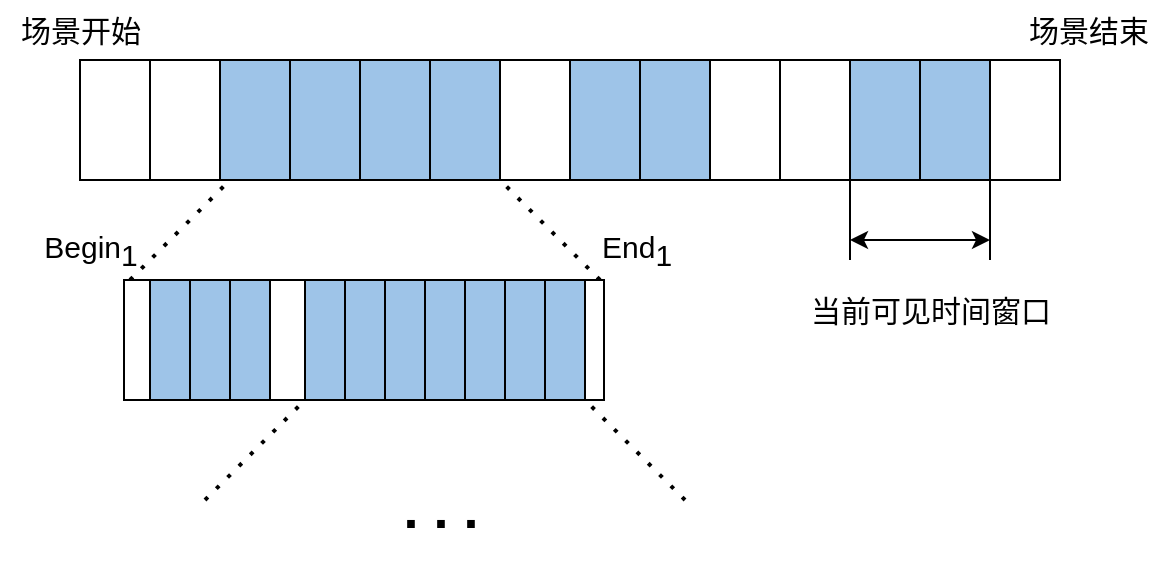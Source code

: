 <mxfile version="22.1.21" type="github">
  <diagram name="第 1 页" id="z8XrQ9s3cRHSPHBV1u3V">
    <mxGraphModel dx="1434" dy="738" grid="1" gridSize="10" guides="1" tooltips="1" connect="1" arrows="1" fold="1" page="1" pageScale="1" pageWidth="827" pageHeight="1169" math="0" shadow="0">
      <root>
        <mxCell id="0" />
        <mxCell id="1" parent="0" />
        <mxCell id="c8aAqO1TYw9k0sQFDYPb-2" value="" style="rounded=0;whiteSpace=wrap;html=1;fontSize=15;" vertex="1" parent="1">
          <mxGeometry x="165" y="240" width="475" height="60" as="geometry" />
        </mxCell>
        <mxCell id="c8aAqO1TYw9k0sQFDYPb-5" value="" style="rounded=0;whiteSpace=wrap;html=1;fontSize=15;" vertex="1" parent="1">
          <mxGeometry x="165" y="240" width="475" height="60" as="geometry" />
        </mxCell>
        <mxCell id="c8aAqO1TYw9k0sQFDYPb-17" value="" style="rounded=0;whiteSpace=wrap;html=1;fontSize=15;" vertex="1" parent="1">
          <mxGeometry x="165" y="240" width="35" height="60" as="geometry" />
        </mxCell>
        <mxCell id="c8aAqO1TYw9k0sQFDYPb-18" value="" style="rounded=0;whiteSpace=wrap;html=1;fontSize=15;" vertex="1" parent="1">
          <mxGeometry x="620" y="240" width="35" height="60" as="geometry" />
        </mxCell>
        <mxCell id="c8aAqO1TYw9k0sQFDYPb-19" value="" style="rounded=0;whiteSpace=wrap;html=1;fontSize=15;" vertex="1" parent="1">
          <mxGeometry x="200" y="240" width="35" height="60" as="geometry" />
        </mxCell>
        <mxCell id="c8aAqO1TYw9k0sQFDYPb-21" value="" style="rounded=0;whiteSpace=wrap;html=1;fillColor=#9EC4E8;fontSize=15;" vertex="1" parent="1">
          <mxGeometry x="235" y="240" width="35" height="60" as="geometry" />
        </mxCell>
        <mxCell id="c8aAqO1TYw9k0sQFDYPb-24" value="" style="rounded=0;whiteSpace=wrap;html=1;fontSize=15;" vertex="1" parent="1">
          <mxGeometry x="375" y="240" width="35" height="60" as="geometry" />
        </mxCell>
        <mxCell id="c8aAqO1TYw9k0sQFDYPb-27" value="" style="rounded=0;whiteSpace=wrap;html=1;fontSize=15;" vertex="1" parent="1">
          <mxGeometry x="480" y="240" width="35" height="60" as="geometry" />
        </mxCell>
        <mxCell id="c8aAqO1TYw9k0sQFDYPb-28" value="" style="rounded=0;whiteSpace=wrap;html=1;fontSize=15;" vertex="1" parent="1">
          <mxGeometry x="515" y="240" width="35" height="60" as="geometry" />
        </mxCell>
        <mxCell id="c8aAqO1TYw9k0sQFDYPb-31" value="场景开始" style="text;html=1;align=center;verticalAlign=middle;resizable=0;points=[];autosize=1;strokeColor=none;fillColor=none;fontSize=15;" vertex="1" parent="1">
          <mxGeometry x="125" y="210" width="80" height="30" as="geometry" />
        </mxCell>
        <mxCell id="c8aAqO1TYw9k0sQFDYPb-32" value="" style="rounded=0;whiteSpace=wrap;html=1;fillColor=#9EC4E8;fontSize=15;" vertex="1" parent="1">
          <mxGeometry x="270" y="240" width="35" height="60" as="geometry" />
        </mxCell>
        <mxCell id="c8aAqO1TYw9k0sQFDYPb-33" value="" style="rounded=0;whiteSpace=wrap;html=1;fillColor=#9EC4E8;fontSize=15;" vertex="1" parent="1">
          <mxGeometry x="305" y="240" width="35" height="60" as="geometry" />
        </mxCell>
        <mxCell id="c8aAqO1TYw9k0sQFDYPb-34" value="" style="rounded=0;whiteSpace=wrap;html=1;fillColor=#9EC4E8;fontSize=15;" vertex="1" parent="1">
          <mxGeometry x="550" y="240" width="35" height="60" as="geometry" />
        </mxCell>
        <mxCell id="c8aAqO1TYw9k0sQFDYPb-35" value="" style="rounded=0;whiteSpace=wrap;html=1;fillColor=#9EC4E8;fontSize=15;" vertex="1" parent="1">
          <mxGeometry x="585" y="240" width="35" height="60" as="geometry" />
        </mxCell>
        <mxCell id="c8aAqO1TYw9k0sQFDYPb-36" value="" style="rounded=0;whiteSpace=wrap;html=1;fillColor=#9EC4E8;fontSize=15;" vertex="1" parent="1">
          <mxGeometry x="340" y="240" width="35" height="60" as="geometry" />
        </mxCell>
        <mxCell id="c8aAqO1TYw9k0sQFDYPb-37" value="" style="rounded=0;whiteSpace=wrap;html=1;fillColor=#9EC4E8;fontSize=15;" vertex="1" parent="1">
          <mxGeometry x="410" y="240" width="35" height="60" as="geometry" />
        </mxCell>
        <mxCell id="c8aAqO1TYw9k0sQFDYPb-38" value="" style="rounded=0;whiteSpace=wrap;html=1;fillColor=#9EC4E8;fontSize=15;" vertex="1" parent="1">
          <mxGeometry x="445" y="240" width="35" height="60" as="geometry" />
        </mxCell>
        <mxCell id="c8aAqO1TYw9k0sQFDYPb-39" value="场景结束" style="text;html=1;align=center;verticalAlign=middle;resizable=0;points=[];autosize=1;strokeColor=none;fillColor=none;fontSize=15;" vertex="1" parent="1">
          <mxGeometry x="629" y="210" width="80" height="30" as="geometry" />
        </mxCell>
        <mxCell id="c8aAqO1TYw9k0sQFDYPb-40" value="" style="endArrow=none;dashed=1;html=1;dashPattern=1 3;strokeWidth=2;rounded=0;fontSize=15;" edge="1" parent="1">
          <mxGeometry width="50" height="50" relative="1" as="geometry">
            <mxPoint x="190" y="350" as="sourcePoint" />
            <mxPoint x="240" y="300" as="targetPoint" />
          </mxGeometry>
        </mxCell>
        <mxCell id="c8aAqO1TYw9k0sQFDYPb-42" value="" style="endArrow=none;dashed=1;html=1;dashPattern=1 3;strokeWidth=2;rounded=0;fontSize=15;" edge="1" parent="1">
          <mxGeometry width="50" height="50" relative="1" as="geometry">
            <mxPoint x="425" y="350" as="sourcePoint" />
            <mxPoint x="375" y="300" as="targetPoint" />
          </mxGeometry>
        </mxCell>
        <mxCell id="c8aAqO1TYw9k0sQFDYPb-43" value="" style="rounded=0;whiteSpace=wrap;html=1;fontSize=15;" vertex="1" parent="1">
          <mxGeometry x="187" y="350" width="240" height="60" as="geometry" />
        </mxCell>
        <mxCell id="c8aAqO1TYw9k0sQFDYPb-44" value="" style="rounded=0;whiteSpace=wrap;html=1;fillColor=#9EC4E8;fontSize=15;" vertex="1" parent="1">
          <mxGeometry x="200" y="350" width="20" height="60" as="geometry" />
        </mxCell>
        <mxCell id="c8aAqO1TYw9k0sQFDYPb-45" value="" style="rounded=0;whiteSpace=wrap;html=1;fillColor=#9EC4E8;fontSize=15;" vertex="1" parent="1">
          <mxGeometry x="220" y="350" width="20" height="60" as="geometry" />
        </mxCell>
        <mxCell id="c8aAqO1TYw9k0sQFDYPb-46" value="" style="rounded=0;whiteSpace=wrap;html=1;fillColor=#9EC4E8;fontSize=15;" vertex="1" parent="1">
          <mxGeometry x="240" y="350" width="20" height="60" as="geometry" />
        </mxCell>
        <mxCell id="c8aAqO1TYw9k0sQFDYPb-47" value="" style="rounded=0;whiteSpace=wrap;html=1;fillColor=#9EC4E8;fontSize=15;" vertex="1" parent="1">
          <mxGeometry x="277.5" y="350" width="20" height="60" as="geometry" />
        </mxCell>
        <mxCell id="c8aAqO1TYw9k0sQFDYPb-48" value="" style="rounded=0;whiteSpace=wrap;html=1;fillColor=#9EC4E8;fontSize=15;" vertex="1" parent="1">
          <mxGeometry x="297.5" y="350" width="20" height="60" as="geometry" />
        </mxCell>
        <mxCell id="c8aAqO1TYw9k0sQFDYPb-49" value="" style="rounded=0;whiteSpace=wrap;html=1;fillColor=#9EC4E8;fontSize=15;" vertex="1" parent="1">
          <mxGeometry x="317.5" y="350" width="20" height="60" as="geometry" />
        </mxCell>
        <mxCell id="c8aAqO1TYw9k0sQFDYPb-50" value="" style="rounded=0;whiteSpace=wrap;html=1;fillColor=#9EC4E8;fontSize=15;" vertex="1" parent="1">
          <mxGeometry x="337.5" y="350" width="20" height="60" as="geometry" />
        </mxCell>
        <mxCell id="c8aAqO1TYw9k0sQFDYPb-51" value="" style="rounded=0;whiteSpace=wrap;html=1;fillColor=#9EC4E8;fontSize=15;" vertex="1" parent="1">
          <mxGeometry x="357.5" y="350" width="20" height="60" as="geometry" />
        </mxCell>
        <mxCell id="c8aAqO1TYw9k0sQFDYPb-52" value="" style="rounded=0;whiteSpace=wrap;html=1;fillColor=#9EC4E8;fontSize=15;" vertex="1" parent="1">
          <mxGeometry x="377.5" y="350" width="20" height="60" as="geometry" />
        </mxCell>
        <mxCell id="c8aAqO1TYw9k0sQFDYPb-53" value="" style="rounded=0;whiteSpace=wrap;html=1;fillColor=#9EC4E8;fontSize=15;" vertex="1" parent="1">
          <mxGeometry x="397.5" y="350" width="20" height="60" as="geometry" />
        </mxCell>
        <mxCell id="c8aAqO1TYw9k0sQFDYPb-54" value="Begin&lt;sub style=&quot;font-size: 15px;&quot;&gt;1&lt;/sub&gt;" style="text;html=1;align=center;verticalAlign=middle;resizable=0;points=[];autosize=1;strokeColor=none;fillColor=none;fontSize=15;" vertex="1" parent="1">
          <mxGeometry x="135" y="315" width="70" height="40" as="geometry" />
        </mxCell>
        <mxCell id="c8aAqO1TYw9k0sQFDYPb-55" value="End&lt;sub style=&quot;font-size: 15px;&quot;&gt;1&lt;/sub&gt;" style="text;html=1;align=center;verticalAlign=middle;resizable=0;points=[];autosize=1;strokeColor=none;fillColor=none;fontSize=15;" vertex="1" parent="1">
          <mxGeometry x="412.5" y="315" width="60" height="40" as="geometry" />
        </mxCell>
        <mxCell id="c8aAqO1TYw9k0sQFDYPb-57" value="" style="endArrow=none;dashed=1;html=1;dashPattern=1 3;strokeWidth=2;rounded=0;fontSize=15;" edge="1" parent="1">
          <mxGeometry width="50" height="50" relative="1" as="geometry">
            <mxPoint x="227.5" y="460" as="sourcePoint" />
            <mxPoint x="277.5" y="410" as="targetPoint" />
          </mxGeometry>
        </mxCell>
        <mxCell id="c8aAqO1TYw9k0sQFDYPb-59" value="" style="endArrow=none;dashed=1;html=1;dashPattern=1 3;strokeWidth=2;rounded=0;fontSize=15;" edge="1" parent="1">
          <mxGeometry width="50" height="50" relative="1" as="geometry">
            <mxPoint x="467.5" y="460" as="sourcePoint" />
            <mxPoint x="417.5" y="410" as="targetPoint" />
          </mxGeometry>
        </mxCell>
        <mxCell id="c8aAqO1TYw9k0sQFDYPb-60" value=". . ." style="text;html=1;align=center;verticalAlign=middle;resizable=0;points=[];autosize=1;strokeColor=none;fillColor=none;fontSize=27;fontStyle=1" vertex="1" parent="1">
          <mxGeometry x="315" y="440" width="60" height="50" as="geometry" />
        </mxCell>
        <mxCell id="c8aAqO1TYw9k0sQFDYPb-61" value="" style="endArrow=none;html=1;rounded=0;fontSize=15;" edge="1" parent="1">
          <mxGeometry width="50" height="50" relative="1" as="geometry">
            <mxPoint x="550" y="340" as="sourcePoint" />
            <mxPoint x="550" y="300" as="targetPoint" />
          </mxGeometry>
        </mxCell>
        <mxCell id="c8aAqO1TYw9k0sQFDYPb-63" value="" style="endArrow=classic;startArrow=classic;html=1;rounded=0;fontSize=15;" edge="1" parent="1">
          <mxGeometry width="50" height="50" relative="1" as="geometry">
            <mxPoint x="550" y="330" as="sourcePoint" />
            <mxPoint x="620" y="330" as="targetPoint" />
          </mxGeometry>
        </mxCell>
        <mxCell id="c8aAqO1TYw9k0sQFDYPb-64" value="" style="endArrow=none;html=1;rounded=0;fontSize=15;" edge="1" parent="1">
          <mxGeometry width="50" height="50" relative="1" as="geometry">
            <mxPoint x="620" y="340" as="sourcePoint" />
            <mxPoint x="620" y="300" as="targetPoint" />
          </mxGeometry>
        </mxCell>
        <mxCell id="c8aAqO1TYw9k0sQFDYPb-65" value="当前可见时间窗口" style="text;html=1;align=center;verticalAlign=middle;resizable=0;points=[];autosize=1;strokeColor=none;fillColor=none;fontSize=15;" vertex="1" parent="1">
          <mxGeometry x="520" y="350" width="140" height="30" as="geometry" />
        </mxCell>
      </root>
    </mxGraphModel>
  </diagram>
</mxfile>
